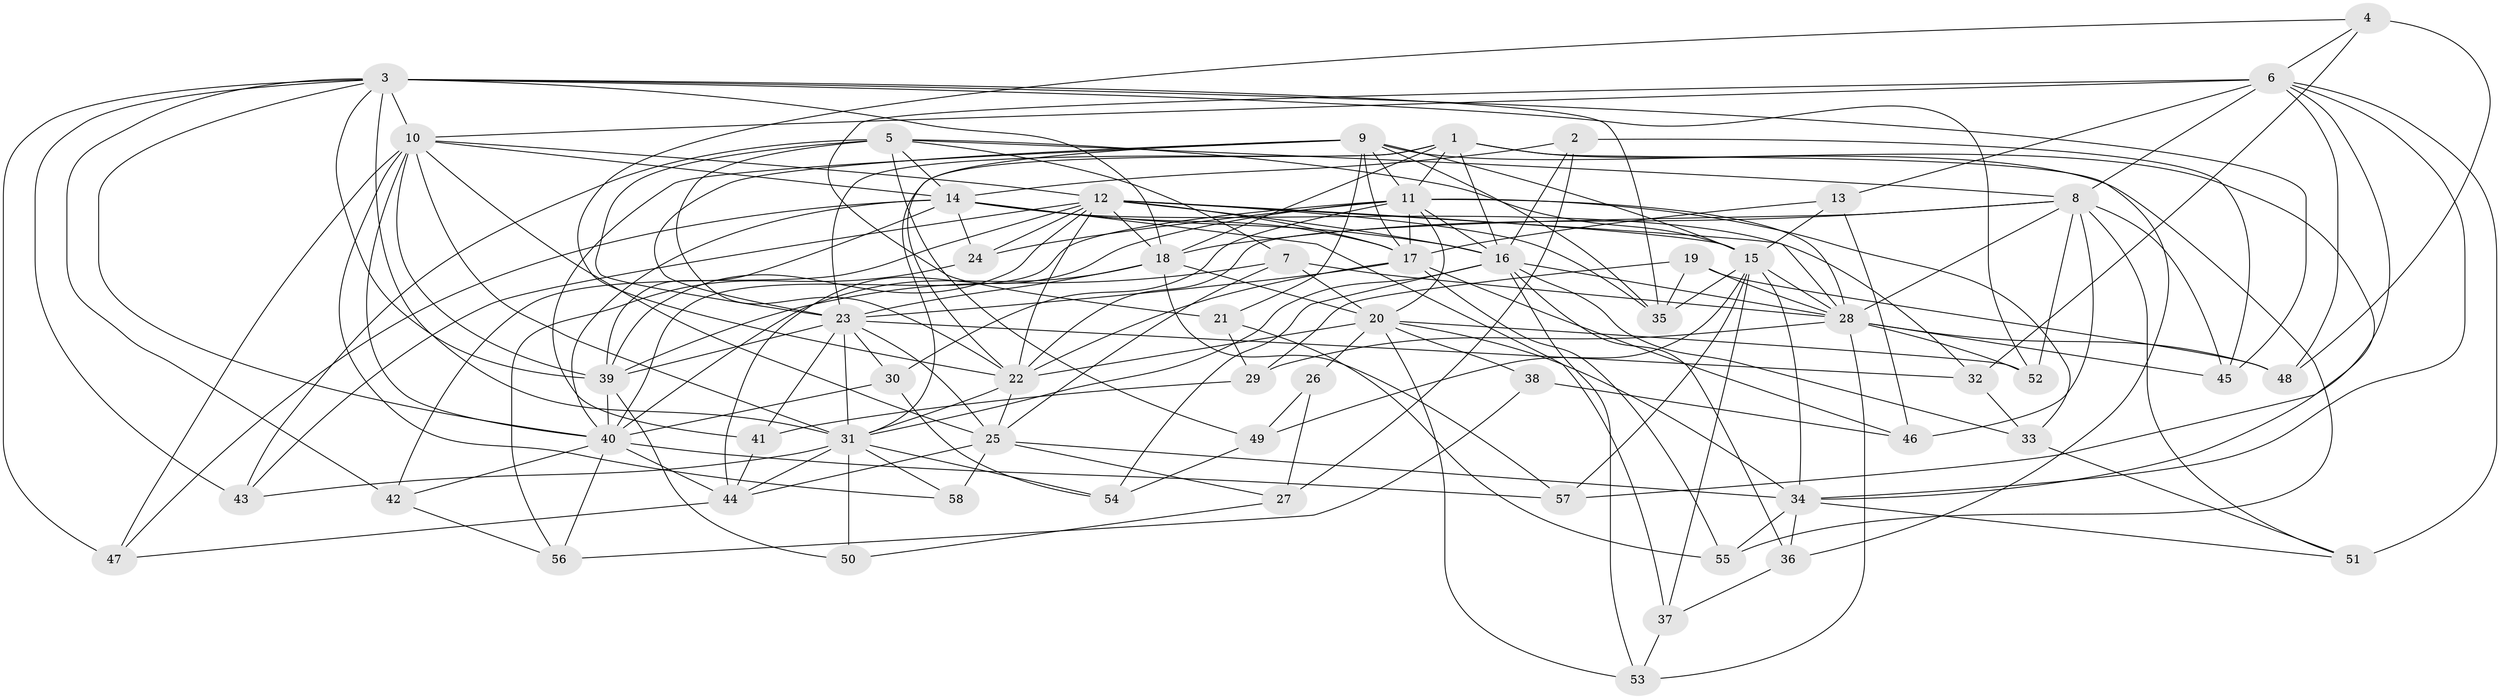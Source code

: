 // original degree distribution, {4: 1.0}
// Generated by graph-tools (version 1.1) at 2025/53/03/04/25 22:53:45]
// undirected, 58 vertices, 181 edges
graph export_dot {
  node [color=gray90,style=filled];
  1;
  2;
  3;
  4;
  5;
  6;
  7;
  8;
  9;
  10;
  11;
  12;
  13;
  14;
  15;
  16;
  17;
  18;
  19;
  20;
  21;
  22;
  23;
  24;
  25;
  26;
  27;
  28;
  29;
  30;
  31;
  32;
  33;
  34;
  35;
  36;
  37;
  38;
  39;
  40;
  41;
  42;
  43;
  44;
  45;
  46;
  47;
  48;
  49;
  50;
  51;
  52;
  53;
  54;
  55;
  56;
  57;
  58;
  1 -- 11 [weight=1.0];
  1 -- 16 [weight=1.0];
  1 -- 18 [weight=1.0];
  1 -- 23 [weight=1.0];
  1 -- 31 [weight=1.0];
  1 -- 34 [weight=1.0];
  1 -- 36 [weight=2.0];
  2 -- 14 [weight=1.0];
  2 -- 16 [weight=1.0];
  2 -- 27 [weight=1.0];
  2 -- 45 [weight=1.0];
  3 -- 10 [weight=1.0];
  3 -- 18 [weight=1.0];
  3 -- 31 [weight=1.0];
  3 -- 35 [weight=2.0];
  3 -- 39 [weight=1.0];
  3 -- 40 [weight=1.0];
  3 -- 42 [weight=1.0];
  3 -- 43 [weight=1.0];
  3 -- 45 [weight=1.0];
  3 -- 47 [weight=1.0];
  3 -- 52 [weight=1.0];
  4 -- 6 [weight=1.0];
  4 -- 22 [weight=1.0];
  4 -- 32 [weight=1.0];
  4 -- 48 [weight=1.0];
  5 -- 7 [weight=1.0];
  5 -- 8 [weight=1.0];
  5 -- 14 [weight=1.0];
  5 -- 15 [weight=2.0];
  5 -- 22 [weight=1.0];
  5 -- 23 [weight=2.0];
  5 -- 43 [weight=1.0];
  5 -- 49 [weight=1.0];
  6 -- 8 [weight=2.0];
  6 -- 10 [weight=1.0];
  6 -- 13 [weight=1.0];
  6 -- 21 [weight=1.0];
  6 -- 34 [weight=1.0];
  6 -- 48 [weight=1.0];
  6 -- 51 [weight=1.0];
  6 -- 57 [weight=1.0];
  7 -- 20 [weight=1.0];
  7 -- 25 [weight=2.0];
  7 -- 28 [weight=1.0];
  7 -- 39 [weight=1.0];
  8 -- 18 [weight=1.0];
  8 -- 22 [weight=1.0];
  8 -- 28 [weight=1.0];
  8 -- 45 [weight=1.0];
  8 -- 46 [weight=1.0];
  8 -- 51 [weight=1.0];
  8 -- 52 [weight=1.0];
  9 -- 11 [weight=1.0];
  9 -- 15 [weight=1.0];
  9 -- 17 [weight=2.0];
  9 -- 21 [weight=1.0];
  9 -- 22 [weight=1.0];
  9 -- 23 [weight=1.0];
  9 -- 35 [weight=1.0];
  9 -- 41 [weight=1.0];
  9 -- 55 [weight=1.0];
  10 -- 12 [weight=1.0];
  10 -- 14 [weight=1.0];
  10 -- 25 [weight=2.0];
  10 -- 31 [weight=1.0];
  10 -- 39 [weight=2.0];
  10 -- 40 [weight=1.0];
  10 -- 47 [weight=1.0];
  10 -- 58 [weight=1.0];
  11 -- 16 [weight=1.0];
  11 -- 17 [weight=1.0];
  11 -- 20 [weight=1.0];
  11 -- 24 [weight=1.0];
  11 -- 28 [weight=1.0];
  11 -- 30 [weight=1.0];
  11 -- 33 [weight=1.0];
  11 -- 40 [weight=2.0];
  11 -- 44 [weight=1.0];
  12 -- 15 [weight=1.0];
  12 -- 16 [weight=1.0];
  12 -- 17 [weight=1.0];
  12 -- 18 [weight=1.0];
  12 -- 22 [weight=1.0];
  12 -- 24 [weight=1.0];
  12 -- 28 [weight=1.0];
  12 -- 35 [weight=1.0];
  12 -- 39 [weight=1.0];
  12 -- 42 [weight=1.0];
  12 -- 43 [weight=1.0];
  13 -- 15 [weight=1.0];
  13 -- 17 [weight=1.0];
  13 -- 46 [weight=1.0];
  14 -- 16 [weight=1.0];
  14 -- 17 [weight=1.0];
  14 -- 24 [weight=1.0];
  14 -- 32 [weight=1.0];
  14 -- 37 [weight=1.0];
  14 -- 39 [weight=2.0];
  14 -- 40 [weight=1.0];
  14 -- 47 [weight=1.0];
  15 -- 28 [weight=1.0];
  15 -- 34 [weight=2.0];
  15 -- 35 [weight=1.0];
  15 -- 37 [weight=1.0];
  15 -- 49 [weight=1.0];
  15 -- 57 [weight=1.0];
  16 -- 28 [weight=1.0];
  16 -- 31 [weight=1.0];
  16 -- 33 [weight=1.0];
  16 -- 36 [weight=2.0];
  16 -- 53 [weight=1.0];
  16 -- 54 [weight=1.0];
  17 -- 22 [weight=1.0];
  17 -- 23 [weight=1.0];
  17 -- 46 [weight=1.0];
  17 -- 55 [weight=1.0];
  18 -- 20 [weight=1.0];
  18 -- 23 [weight=1.0];
  18 -- 40 [weight=1.0];
  18 -- 57 [weight=1.0];
  19 -- 28 [weight=1.0];
  19 -- 29 [weight=1.0];
  19 -- 35 [weight=1.0];
  19 -- 48 [weight=1.0];
  20 -- 22 [weight=1.0];
  20 -- 26 [weight=2.0];
  20 -- 34 [weight=2.0];
  20 -- 38 [weight=2.0];
  20 -- 52 [weight=1.0];
  20 -- 53 [weight=1.0];
  21 -- 29 [weight=1.0];
  21 -- 55 [weight=1.0];
  22 -- 25 [weight=2.0];
  22 -- 31 [weight=1.0];
  23 -- 25 [weight=1.0];
  23 -- 30 [weight=1.0];
  23 -- 31 [weight=1.0];
  23 -- 32 [weight=1.0];
  23 -- 39 [weight=1.0];
  23 -- 41 [weight=1.0];
  24 -- 56 [weight=1.0];
  25 -- 27 [weight=1.0];
  25 -- 34 [weight=1.0];
  25 -- 44 [weight=1.0];
  25 -- 58 [weight=2.0];
  26 -- 27 [weight=1.0];
  26 -- 49 [weight=1.0];
  27 -- 50 [weight=1.0];
  28 -- 29 [weight=1.0];
  28 -- 45 [weight=1.0];
  28 -- 48 [weight=1.0];
  28 -- 52 [weight=1.0];
  28 -- 53 [weight=1.0];
  29 -- 41 [weight=1.0];
  30 -- 40 [weight=1.0];
  30 -- 54 [weight=1.0];
  31 -- 43 [weight=1.0];
  31 -- 44 [weight=1.0];
  31 -- 50 [weight=2.0];
  31 -- 54 [weight=1.0];
  31 -- 58 [weight=1.0];
  32 -- 33 [weight=1.0];
  33 -- 51 [weight=1.0];
  34 -- 36 [weight=1.0];
  34 -- 51 [weight=1.0];
  34 -- 55 [weight=1.0];
  36 -- 37 [weight=1.0];
  37 -- 53 [weight=1.0];
  38 -- 46 [weight=1.0];
  38 -- 56 [weight=1.0];
  39 -- 40 [weight=1.0];
  39 -- 50 [weight=1.0];
  40 -- 42 [weight=1.0];
  40 -- 44 [weight=1.0];
  40 -- 56 [weight=1.0];
  40 -- 57 [weight=1.0];
  41 -- 44 [weight=1.0];
  42 -- 56 [weight=1.0];
  44 -- 47 [weight=1.0];
  49 -- 54 [weight=1.0];
}
